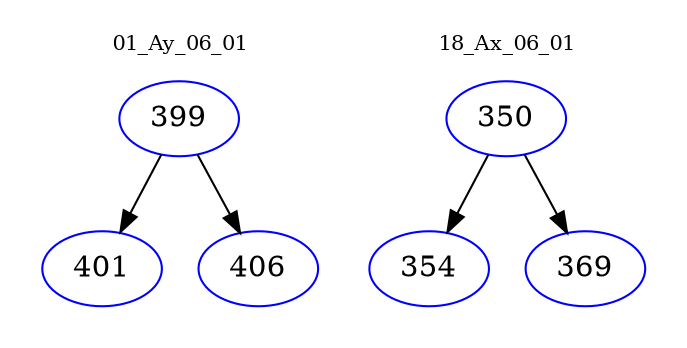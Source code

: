 digraph{
subgraph cluster_0 {
color = white
label = "01_Ay_06_01";
fontsize=10;
T0_399 [label="399", color="blue"]
T0_399 -> T0_401 [color="black"]
T0_401 [label="401", color="blue"]
T0_399 -> T0_406 [color="black"]
T0_406 [label="406", color="blue"]
}
subgraph cluster_1 {
color = white
label = "18_Ax_06_01";
fontsize=10;
T1_350 [label="350", color="blue"]
T1_350 -> T1_354 [color="black"]
T1_354 [label="354", color="blue"]
T1_350 -> T1_369 [color="black"]
T1_369 [label="369", color="blue"]
}
}
